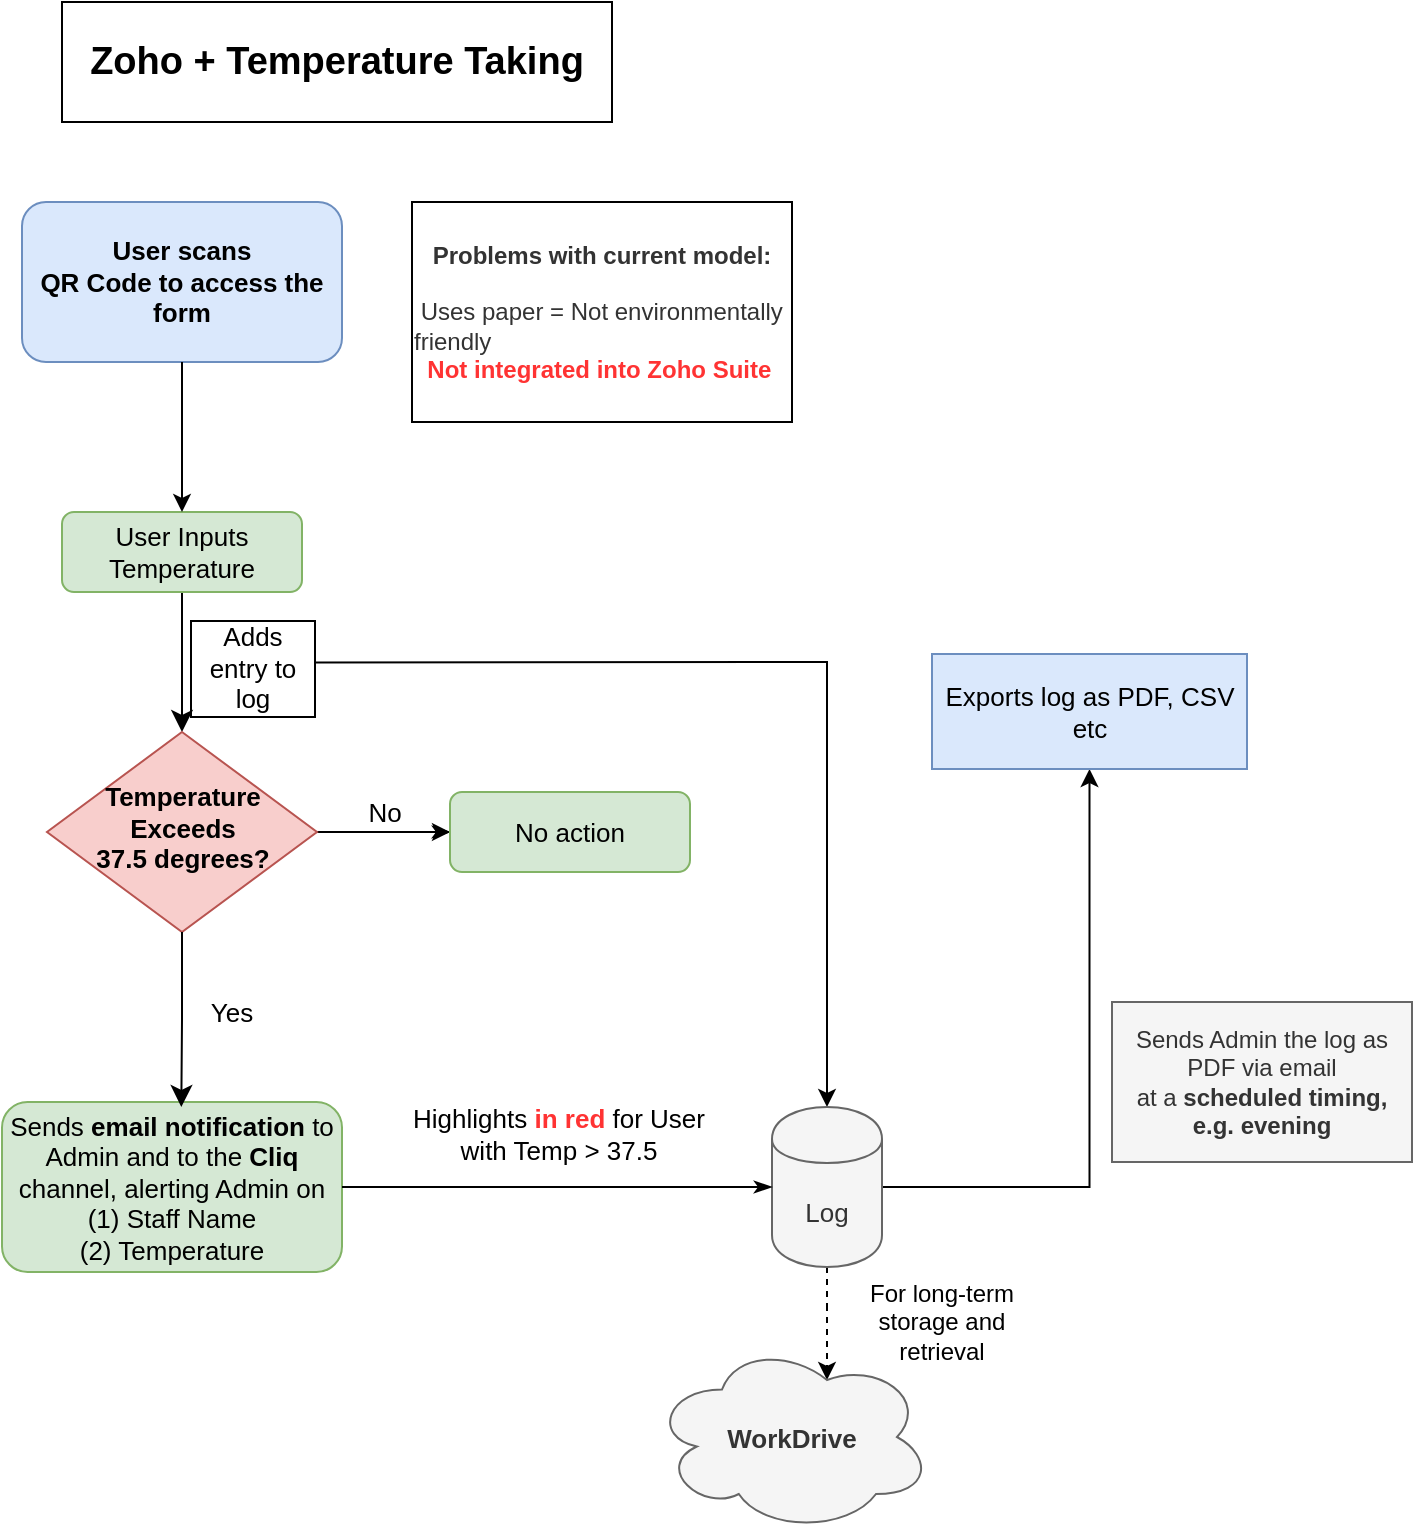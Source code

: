 <mxfile version="14.5.10" type="device"><diagram id="C5RBs43oDa-KdzZeNtuy" name="Page-1"><mxGraphModel dx="782" dy="389" grid="1" gridSize="10" guides="1" tooltips="1" connect="1" arrows="1" fold="1" page="1" pageScale="1" pageWidth="1169" pageHeight="827" math="0" shadow="0"><root><mxCell id="WIyWlLk6GJQsqaUBKTNV-0"/><mxCell id="WIyWlLk6GJQsqaUBKTNV-1" parent="WIyWlLk6GJQsqaUBKTNV-0"/><mxCell id="WIyWlLk6GJQsqaUBKTNV-2" value="" style="rounded=0;html=1;jettySize=auto;orthogonalLoop=1;fontSize=13;endArrow=classic;endFill=1;endSize=8;strokeWidth=1;shadow=0;labelBackgroundColor=none;edgeStyle=orthogonalEdgeStyle;" parent="WIyWlLk6GJQsqaUBKTNV-1" source="WIyWlLk6GJQsqaUBKTNV-3" target="WIyWlLk6GJQsqaUBKTNV-6" edge="1"><mxGeometry relative="1" as="geometry"><Array as="points"><mxPoint x="525" y="360"/><mxPoint x="525" y="360"/></Array></mxGeometry></mxCell><mxCell id="WIyWlLk6GJQsqaUBKTNV-3" value="User Inputs Temperature" style="rounded=1;whiteSpace=wrap;html=1;fontSize=13;glass=0;strokeWidth=1;shadow=0;fillColor=#d5e8d4;strokeColor=#82b366;" parent="WIyWlLk6GJQsqaUBKTNV-1" vertex="1"><mxGeometry x="465" y="285" width="120" height="40" as="geometry"/></mxCell><mxCell id="WIyWlLk6GJQsqaUBKTNV-5" value="No" style="edgeStyle=orthogonalEdgeStyle;rounded=0;html=1;jettySize=auto;orthogonalLoop=1;fontSize=13;endArrow=classicThin;endFill=1;strokeWidth=1;shadow=0;labelBackgroundColor=none;" parent="WIyWlLk6GJQsqaUBKTNV-1" source="WIyWlLk6GJQsqaUBKTNV-6" target="WIyWlLk6GJQsqaUBKTNV-7" edge="1"><mxGeometry y="10" relative="1" as="geometry"><mxPoint as="offset"/></mxGeometry></mxCell><mxCell id="lEQlvAOJweXYvWbzpMAM-3" value="" style="edgeStyle=orthogonalEdgeStyle;rounded=0;orthogonalLoop=1;jettySize=auto;html=1;" parent="WIyWlLk6GJQsqaUBKTNV-1" source="WIyWlLk6GJQsqaUBKTNV-6" target="WIyWlLk6GJQsqaUBKTNV-7" edge="1"><mxGeometry relative="1" as="geometry"/></mxCell><mxCell id="WIyWlLk6GJQsqaUBKTNV-6" value="&lt;b&gt;Temperature Exceeds&lt;br style=&quot;font-size: 13px&quot;&gt;37.5 degrees?&lt;/b&gt;" style="rhombus;whiteSpace=wrap;html=1;shadow=0;fontFamily=Helvetica;fontSize=13;align=center;strokeWidth=1;spacing=6;spacingTop=-4;fillColor=#f8cecc;strokeColor=#b85450;" parent="WIyWlLk6GJQsqaUBKTNV-1" vertex="1"><mxGeometry x="457.5" y="395" width="135" height="100" as="geometry"/></mxCell><mxCell id="WIyWlLk6GJQsqaUBKTNV-7" value="No action" style="rounded=1;whiteSpace=wrap;html=1;fontSize=13;glass=0;strokeWidth=1;shadow=0;fillColor=#d5e8d4;strokeColor=#82b366;" parent="WIyWlLk6GJQsqaUBKTNV-1" vertex="1"><mxGeometry x="659" y="425" width="120" height="40" as="geometry"/></mxCell><mxCell id="A09O_-IWCaafGl6PbISe-11" value="" style="edgeStyle=orthogonalEdgeStyle;rounded=0;orthogonalLoop=1;jettySize=auto;html=1;fontSize=13;exitX=0.992;exitY=0.392;exitDx=0;exitDy=0;exitPerimeter=0;" parent="WIyWlLk6GJQsqaUBKTNV-1" source="A09O_-IWCaafGl6PbISe-1" target="A09O_-IWCaafGl6PbISe-10" edge="1"><mxGeometry relative="1" as="geometry"><mxPoint x="580" y="360" as="sourcePoint"/><Array as="points"><mxPoint x="593" y="360"/><mxPoint x="848" y="360"/></Array></mxGeometry></mxCell><mxCell id="A09O_-IWCaafGl6PbISe-1" value="Adds entry to log" style="text;html=1;strokeColor=none;fillColor=none;align=center;verticalAlign=middle;whiteSpace=wrap;rounded=0;fontSize=13;labelBorderColor=#000000;" parent="WIyWlLk6GJQsqaUBKTNV-1" vertex="1"><mxGeometry x="527.5" y="350" width="65" height="26" as="geometry"/></mxCell><mxCell id="A09O_-IWCaafGl6PbISe-3" value="Sends &lt;b&gt;email notification&lt;/b&gt; to Admin and to the &lt;b&gt;Cliq&lt;/b&gt; channel, alerting Admin on&lt;br style=&quot;font-size: 13px&quot;&gt;(1) Staff Name&lt;br style=&quot;font-size: 13px&quot;&gt;(2) Temperature" style="rounded=1;whiteSpace=wrap;html=1;fillColor=#d5e8d4;strokeColor=#82b366;fontSize=13;" parent="WIyWlLk6GJQsqaUBKTNV-1" vertex="1"><mxGeometry x="435" y="580" width="170" height="85" as="geometry"/></mxCell><mxCell id="A09O_-IWCaafGl6PbISe-5" value="User scans&lt;br&gt;QR Code to access the form" style="rounded=1;whiteSpace=wrap;html=1;fillColor=#dae8fc;strokeColor=#6c8ebf;fontSize=13;fontStyle=1" parent="WIyWlLk6GJQsqaUBKTNV-1" vertex="1"><mxGeometry x="445" y="130" width="160" height="80" as="geometry"/></mxCell><mxCell id="F52N5JGCSRnjx3JHbwPq-4" value="" style="edgeStyle=orthogonalEdgeStyle;rounded=0;orthogonalLoop=1;jettySize=auto;html=1;dashed=1;entryX=0.625;entryY=0.2;entryDx=0;entryDy=0;entryPerimeter=0;endArrow=classic;endFill=1;" parent="WIyWlLk6GJQsqaUBKTNV-1" source="A09O_-IWCaafGl6PbISe-10" target="F52N5JGCSRnjx3JHbwPq-3" edge="1"><mxGeometry relative="1" as="geometry"/></mxCell><mxCell id="lEQlvAOJweXYvWbzpMAM-12" value="" style="edgeStyle=orthogonalEdgeStyle;rounded=0;orthogonalLoop=1;jettySize=auto;html=1;" parent="WIyWlLk6GJQsqaUBKTNV-1" source="A09O_-IWCaafGl6PbISe-10" target="lEQlvAOJweXYvWbzpMAM-11" edge="1"><mxGeometry relative="1" as="geometry"/></mxCell><mxCell id="A09O_-IWCaafGl6PbISe-10" value="Log" style="shape=cylinder;whiteSpace=wrap;html=1;boundedLbl=1;backgroundOutline=1;rounded=0;fillColor=#f5f5f5;strokeColor=#666666;fontColor=#333333;fontSize=13;" parent="WIyWlLk6GJQsqaUBKTNV-1" vertex="1"><mxGeometry x="820" y="582.5" width="55" height="80" as="geometry"/></mxCell><mxCell id="F52N5JGCSRnjx3JHbwPq-3" value="&lt;b&gt;WorkDrive&lt;/b&gt;" style="ellipse;shape=cloud;whiteSpace=wrap;html=1;rounded=0;fontSize=13;strokeColor=#666666;fillColor=#f5f5f5;fontStyle=0;fontColor=#333333;" parent="WIyWlLk6GJQsqaUBKTNV-1" vertex="1"><mxGeometry x="760" y="700" width="140" height="95" as="geometry"/></mxCell><mxCell id="lEQlvAOJweXYvWbzpMAM-2" value="Highlights &lt;b&gt;&lt;font color=&quot;#ff3333&quot;&gt;in red&lt;/font&gt;&lt;/b&gt; for User&lt;br&gt;with Temp &amp;gt; 37.5" style="edgeStyle=orthogonalEdgeStyle;rounded=0;html=1;jettySize=auto;orthogonalLoop=1;fontSize=13;endArrow=classicThin;endFill=1;strokeWidth=1;shadow=0;labelBackgroundColor=none;exitX=1;exitY=0.5;exitDx=0;exitDy=0;entryX=0;entryY=0.5;entryDx=0;entryDy=0;" parent="WIyWlLk6GJQsqaUBKTNV-1" source="A09O_-IWCaafGl6PbISe-3" target="A09O_-IWCaafGl6PbISe-10" edge="1"><mxGeometry y="28" relative="1" as="geometry"><mxPoint y="1" as="offset"/><mxPoint x="595" y="455" as="sourcePoint"/><mxPoint x="669.0" y="455" as="targetPoint"/></mxGeometry></mxCell><mxCell id="lEQlvAOJweXYvWbzpMAM-8" value="" style="rounded=0;html=1;jettySize=auto;orthogonalLoop=1;fontSize=13;endArrow=classic;endFill=1;endSize=8;strokeWidth=1;shadow=0;labelBackgroundColor=none;edgeStyle=orthogonalEdgeStyle;exitX=0.5;exitY=1;exitDx=0;exitDy=0;" parent="WIyWlLk6GJQsqaUBKTNV-1" source="WIyWlLk6GJQsqaUBKTNV-6" edge="1"><mxGeometry relative="1" as="geometry"><mxPoint x="524.66" y="512.5" as="sourcePoint"/><mxPoint x="524.66" y="582.5" as="targetPoint"/></mxGeometry></mxCell><mxCell id="lEQlvAOJweXYvWbzpMAM-9" value="Yes" style="text;html=1;strokeColor=none;fillColor=none;align=center;verticalAlign=middle;whiteSpace=wrap;rounded=0;fontSize=13;" parent="WIyWlLk6GJQsqaUBKTNV-1" vertex="1"><mxGeometry x="500" y="530" width="100" height="10" as="geometry"/></mxCell><mxCell id="lEQlvAOJweXYvWbzpMAM-10" value="For long-term storage and retrieval" style="text;html=1;strokeColor=none;fillColor=none;align=center;verticalAlign=middle;whiteSpace=wrap;rounded=0;" parent="WIyWlLk6GJQsqaUBKTNV-1" vertex="1"><mxGeometry x="860" y="680" width="90" height="20" as="geometry"/></mxCell><mxCell id="lEQlvAOJweXYvWbzpMAM-11" value="Exports log as PDF, CSV etc" style="whiteSpace=wrap;html=1;rounded=0;fontSize=13;strokeColor=#6c8ebf;fillColor=#dae8fc;" parent="WIyWlLk6GJQsqaUBKTNV-1" vertex="1"><mxGeometry x="900" y="356" width="157.5" height="57.5" as="geometry"/></mxCell><mxCell id="lEQlvAOJweXYvWbzpMAM-13" value="Sends Admin the log as PDF via email &lt;br&gt;at a &lt;b&gt;scheduled timing, e.g. evening&lt;/b&gt;" style="text;html=1;align=center;verticalAlign=middle;whiteSpace=wrap;rounded=0;fillColor=#f5f5f5;strokeColor=#666666;fontColor=#333333;" parent="WIyWlLk6GJQsqaUBKTNV-1" vertex="1"><mxGeometry x="990" y="530" width="150" height="80" as="geometry"/></mxCell><mxCell id="cFgiJ0ZsCWWdNNTIJWHj-1" value="&lt;span style=&quot;color: rgb(51 , 51 , 51)&quot;&gt;&lt;b&gt;Problems with current model:&lt;br&gt;&lt;br&gt;&lt;div style=&quot;text-align: left&quot;&gt;&lt;span style=&quot;font-weight: normal&quot;&gt;&amp;nbsp;Uses paper = Not environmentally friendly&lt;/span&gt;&lt;/div&gt;&lt;/b&gt;&lt;/span&gt;&lt;b&gt;&lt;div style=&quot;text-align: left&quot;&gt;&lt;b&gt;&lt;font color=&quot;#333333&quot;&gt;&amp;nbsp; &lt;/font&gt;&lt;font color=&quot;#ff3333&quot;&gt;Not integrated into Zoho Suite&lt;/font&gt;&lt;/b&gt;&lt;/div&gt;&lt;/b&gt;" style="rounded=0;whiteSpace=wrap;html=1;" parent="WIyWlLk6GJQsqaUBKTNV-1" vertex="1"><mxGeometry x="640" y="130" width="190" height="110" as="geometry"/></mxCell><mxCell id="cFgiJ0ZsCWWdNNTIJWHj-2" value="" style="endArrow=classic;html=1;entryX=0.5;entryY=0;entryDx=0;entryDy=0;exitX=0.5;exitY=1;exitDx=0;exitDy=0;" parent="WIyWlLk6GJQsqaUBKTNV-1" source="A09O_-IWCaafGl6PbISe-5" target="WIyWlLk6GJQsqaUBKTNV-3" edge="1"><mxGeometry width="50" height="50" relative="1" as="geometry"><mxPoint x="310" y="390" as="sourcePoint"/><mxPoint x="360" y="340" as="targetPoint"/></mxGeometry></mxCell><mxCell id="cFgiJ0ZsCWWdNNTIJWHj-3" value="&lt;b&gt;&lt;font style=&quot;font-size: 19px&quot;&gt;Zoho + Temperature Taking&lt;/font&gt;&lt;/b&gt;" style="text;html=1;align=center;verticalAlign=middle;whiteSpace=wrap;rounded=0;fillColor=#ffffff;strokeColor=#000000;" parent="WIyWlLk6GJQsqaUBKTNV-1" vertex="1"><mxGeometry x="465" y="30" width="275" height="60" as="geometry"/></mxCell></root></mxGraphModel></diagram></mxfile>